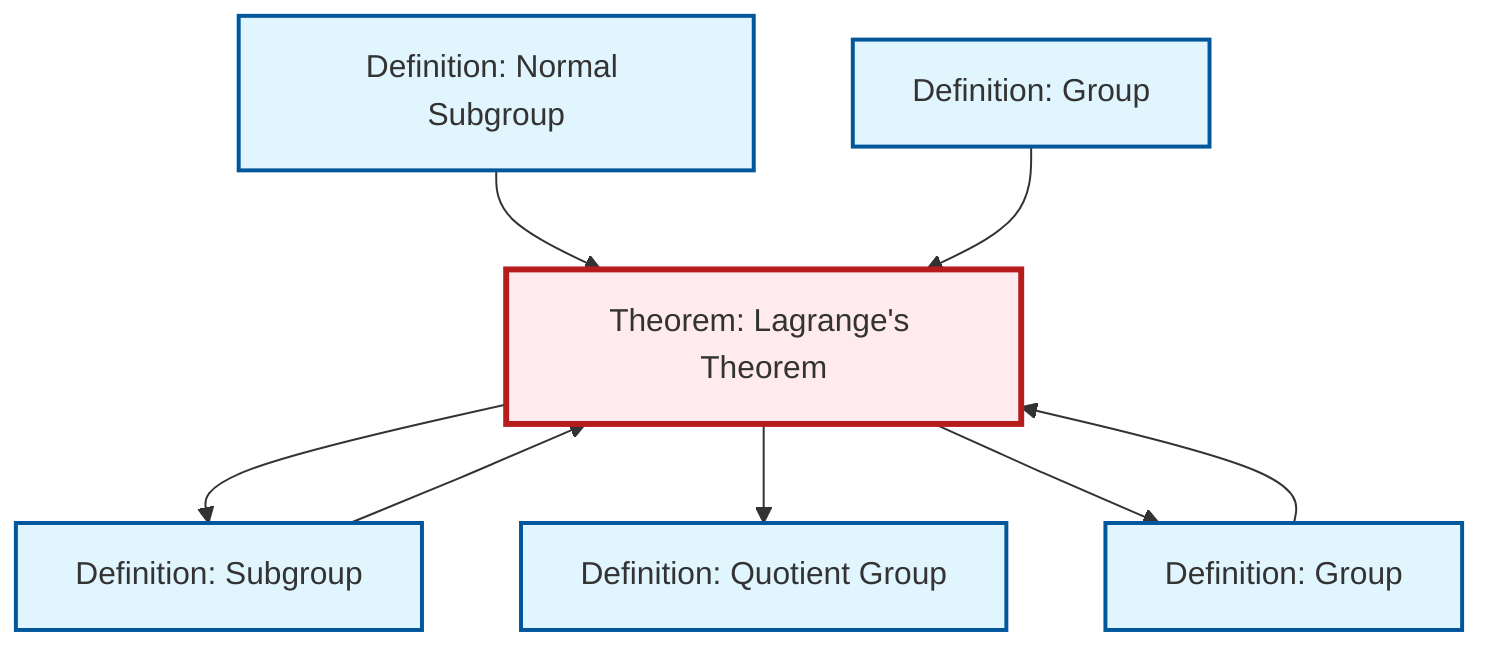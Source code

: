 graph TD
    classDef definition fill:#e1f5fe,stroke:#01579b,stroke-width:2px
    classDef theorem fill:#f3e5f5,stroke:#4a148c,stroke-width:2px
    classDef axiom fill:#fff3e0,stroke:#e65100,stroke-width:2px
    classDef example fill:#e8f5e9,stroke:#1b5e20,stroke-width:2px
    classDef current fill:#ffebee,stroke:#b71c1c,stroke-width:3px
    def-group-example["Definition: Group"]:::definition
    def-subgroup["Definition: Subgroup"]:::definition
    def-normal-subgroup["Definition: Normal Subgroup"]:::definition
    def-group["Definition: Group"]:::definition
    thm-lagrange["Theorem: Lagrange's Theorem"]:::theorem
    def-quotient-group["Definition: Quotient Group"]:::definition
    def-group --> thm-lagrange
    def-normal-subgroup --> thm-lagrange
    thm-lagrange --> def-subgroup
    thm-lagrange --> def-quotient-group
    thm-lagrange --> def-group
    def-group-example --> thm-lagrange
    def-subgroup --> thm-lagrange
    class thm-lagrange current